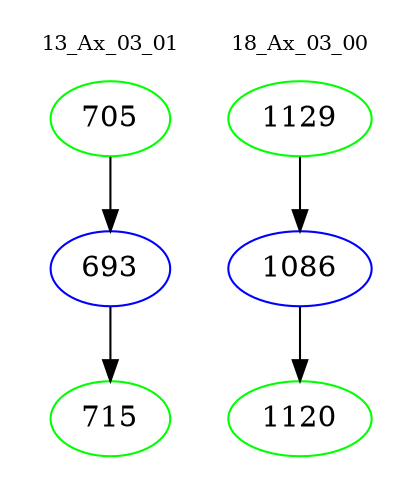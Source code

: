 digraph{
subgraph cluster_0 {
color = white
label = "13_Ax_03_01";
fontsize=10;
T0_705 [label="705", color="green"]
T0_705 -> T0_693 [color="black"]
T0_693 [label="693", color="blue"]
T0_693 -> T0_715 [color="black"]
T0_715 [label="715", color="green"]
}
subgraph cluster_1 {
color = white
label = "18_Ax_03_00";
fontsize=10;
T1_1129 [label="1129", color="green"]
T1_1129 -> T1_1086 [color="black"]
T1_1086 [label="1086", color="blue"]
T1_1086 -> T1_1120 [color="black"]
T1_1120 [label="1120", color="green"]
}
}
